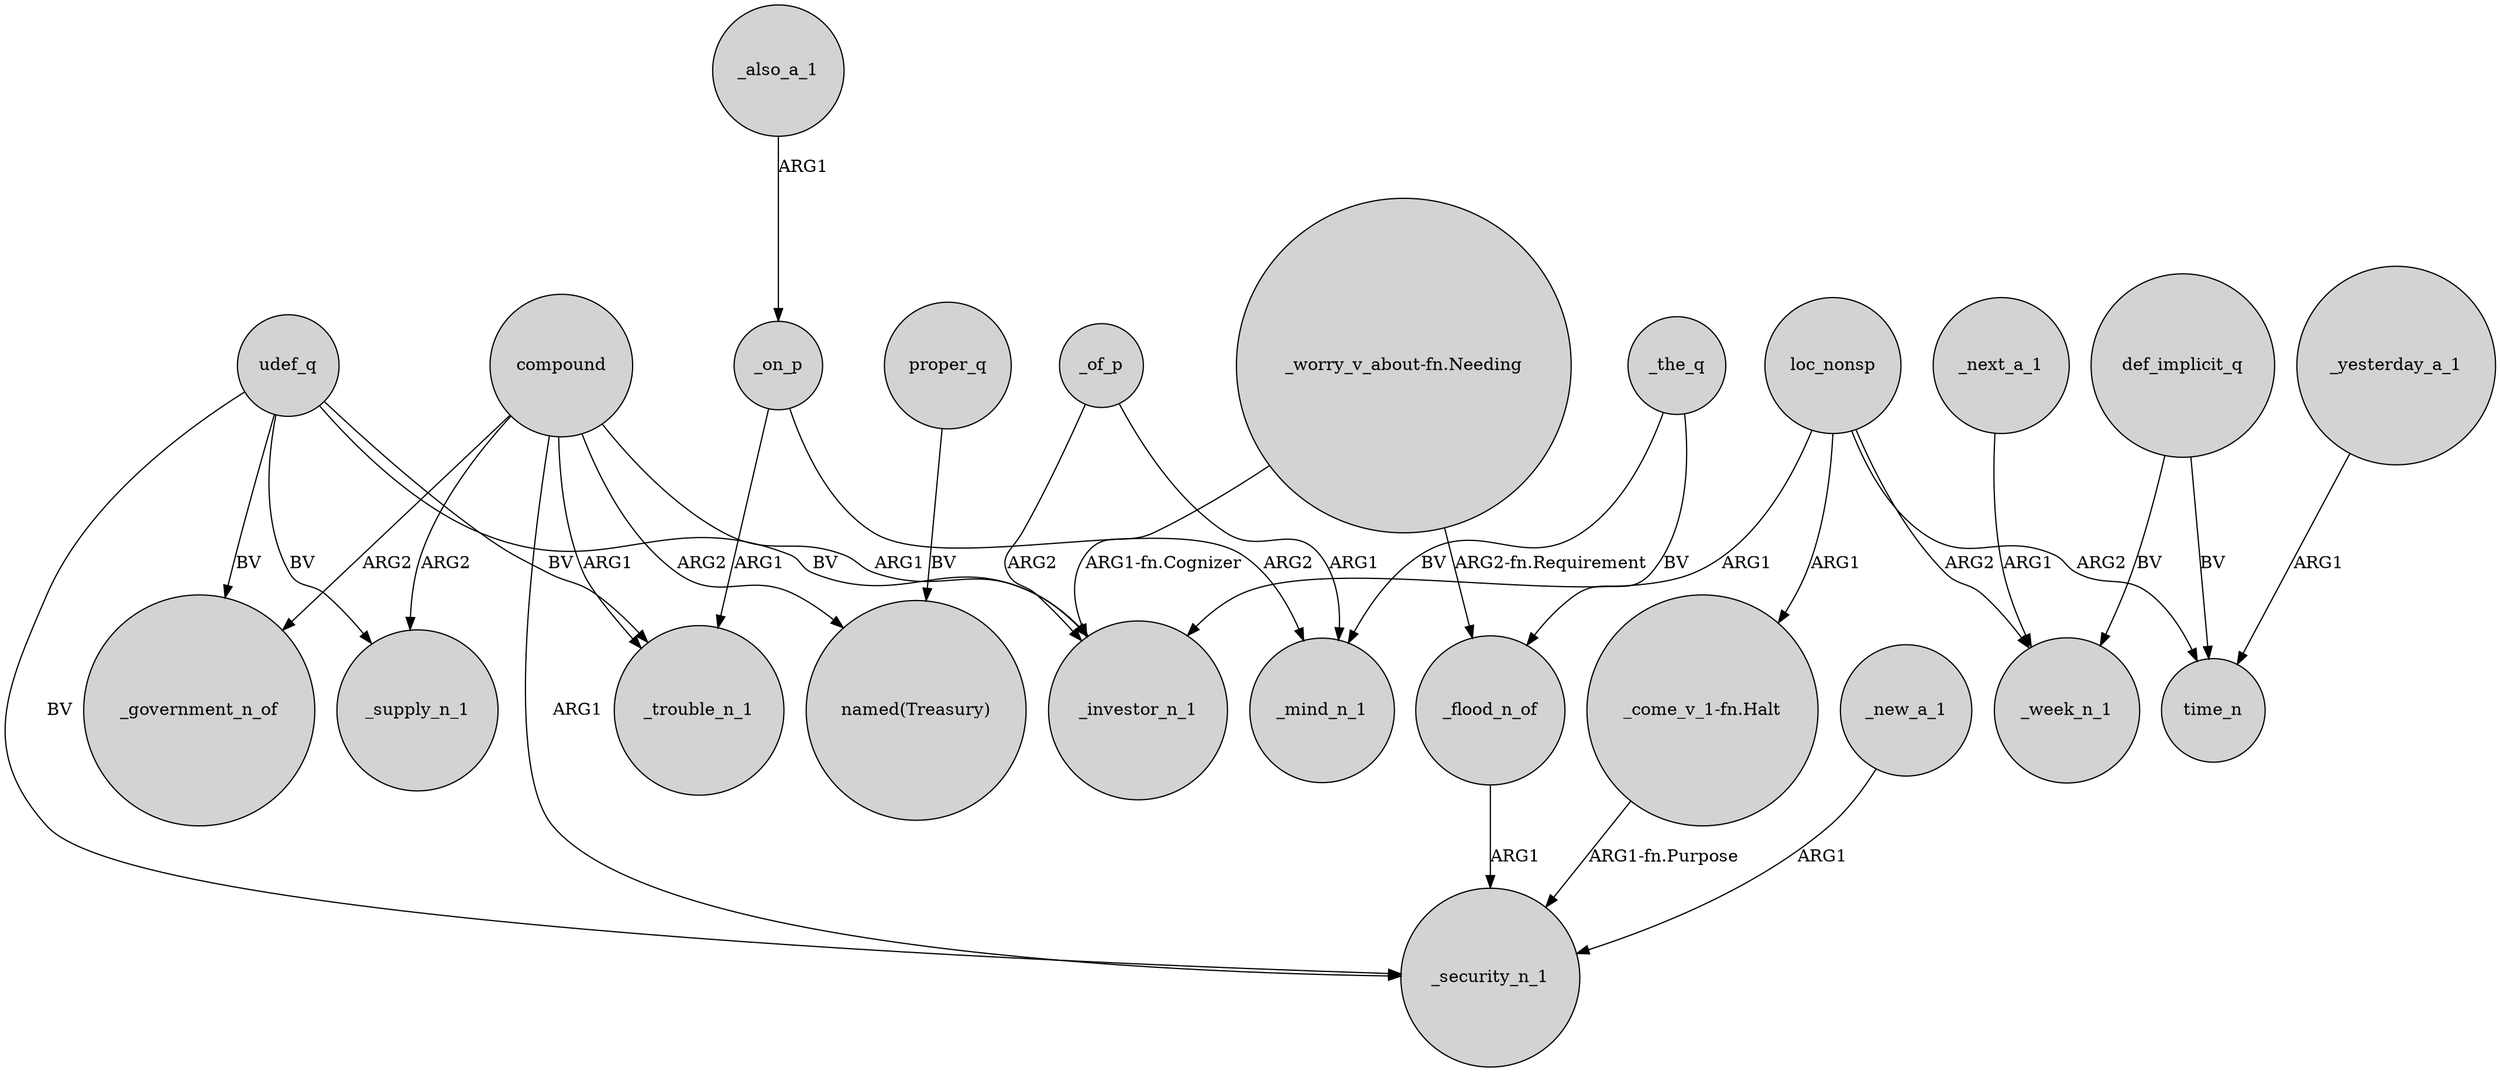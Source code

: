 digraph {
	node [shape=circle style=filled]
	compound -> _government_n_of [label=ARG2]
	udef_q -> _government_n_of [label=BV]
	loc_nonsp -> _investor_n_1 [label=ARG1]
	_on_p -> _mind_n_1 [label=ARG2]
	_yesterday_a_1 -> time_n [label=ARG1]
	_of_p -> _investor_n_1 [label=ARG2]
	loc_nonsp -> _week_n_1 [label=ARG2]
	compound -> _trouble_n_1 [label=ARG1]
	_new_a_1 -> _security_n_1 [label=ARG1]
	udef_q -> _security_n_1 [label=BV]
	udef_q -> _supply_n_1 [label=BV]
	"_worry_v_about-fn.Needing" -> _investor_n_1 [label="ARG1-fn.Cognizer"]
	proper_q -> "named(Treasury)" [label=BV]
	compound -> _security_n_1 [label=ARG1]
	udef_q -> _trouble_n_1 [label=BV]
	"_worry_v_about-fn.Needing" -> _flood_n_of [label="ARG2-fn.Requirement"]
	"_come_v_1-fn.Halt" -> _security_n_1 [label="ARG1-fn.Purpose"]
	_the_q -> _mind_n_1 [label=BV]
	compound -> _investor_n_1 [label=ARG1]
	def_implicit_q -> _week_n_1 [label=BV]
	loc_nonsp -> "_come_v_1-fn.Halt" [label=ARG1]
	_also_a_1 -> _on_p [label=ARG1]
	_on_p -> _trouble_n_1 [label=ARG1]
	_next_a_1 -> _week_n_1 [label=ARG1]
	compound -> "named(Treasury)" [label=ARG2]
	loc_nonsp -> time_n [label=ARG2]
	compound -> _supply_n_1 [label=ARG2]
	_the_q -> _flood_n_of [label=BV]
	_of_p -> _mind_n_1 [label=ARG1]
	udef_q -> _investor_n_1 [label=BV]
	_flood_n_of -> _security_n_1 [label=ARG1]
	def_implicit_q -> time_n [label=BV]
}
